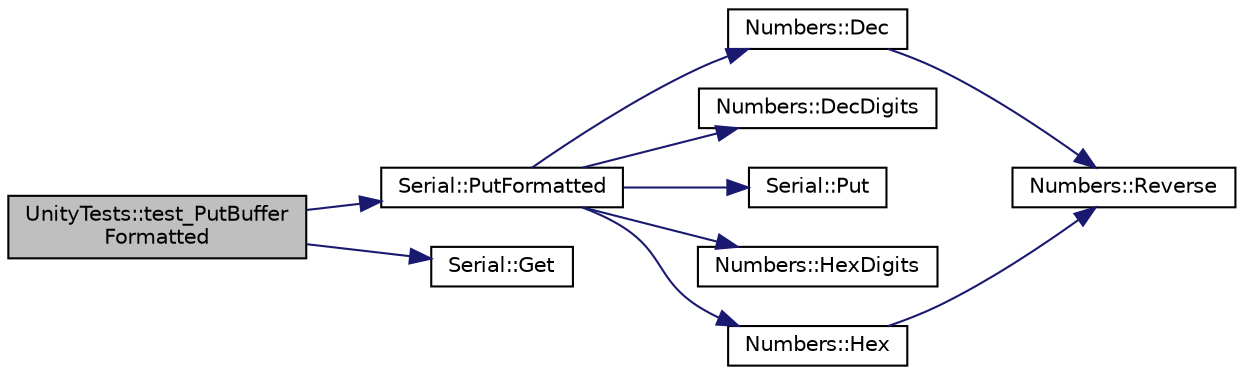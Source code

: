 digraph "UnityTests::test_PutBufferFormatted"
{
  edge [fontname="Helvetica",fontsize="10",labelfontname="Helvetica",labelfontsize="10"];
  node [fontname="Helvetica",fontsize="10",shape=record];
  rankdir="LR";
  Node1 [label="UnityTests::test_PutBuffer\lFormatted",height=0.2,width=0.4,color="black", fillcolor="grey75", style="filled" fontcolor="black"];
  Node1 -> Node2 [color="midnightblue",fontsize="10",style="solid",fontname="Helvetica"];
  Node2 [label="Serial::PutFormatted",height=0.2,width=0.4,color="black", fillcolor="white", style="filled",URL="$classSerial.html#aedaf7116af6bdf095f3d840fd6adb76a",tooltip="Transmit a string (printf function-alike)."];
  Node2 -> Node3 [color="midnightblue",fontsize="10",style="solid",fontname="Helvetica"];
  Node3 [label="Numbers::Dec",height=0.2,width=0.4,color="black", fillcolor="white", style="filled",URL="$classNumbers.html#ae09e5edb64c90cc8e96ffa0448480913",tooltip="Converts a decimal number to it&#39;s string representation."];
  Node3 -> Node4 [color="midnightblue",fontsize="10",style="solid",fontname="Helvetica"];
  Node4 [label="Numbers::Reverse",height=0.2,width=0.4,color="black", fillcolor="white", style="filled",URL="$classNumbers.html#aece35044b3a518cf718313c9b327cb79",tooltip="Reverse the order of a string&#39;s characters, in place."];
  Node2 -> Node5 [color="midnightblue",fontsize="10",style="solid",fontname="Helvetica"];
  Node5 [label="Numbers::DecDigits",height=0.2,width=0.4,color="black", fillcolor="white", style="filled",URL="$classNumbers.html#af6e77f5a7ecb28560811829bca7b96cd",tooltip="Calculate the number of digits in the decimal representation of a number."];
  Node2 -> Node6 [color="midnightblue",fontsize="10",style="solid",fontname="Helvetica"];
  Node6 [label="Serial::Put",height=0.2,width=0.4,color="black", fillcolor="white", style="filled",URL="$classSerial.html#a9cc9f1300669c411690390b0399db3e9",tooltip="Transmit a single character."];
  Node2 -> Node7 [color="midnightblue",fontsize="10",style="solid",fontname="Helvetica"];
  Node7 [label="Numbers::HexDigits",height=0.2,width=0.4,color="black", fillcolor="white", style="filled",URL="$classNumbers.html#a8d07dfd4d8a6e0235eff31e836ba6eb1",tooltip="Calculate the number of digits in the hexadecimal representation of a number."];
  Node2 -> Node8 [color="midnightblue",fontsize="10",style="solid",fontname="Helvetica"];
  Node8 [label="Numbers::Hex",height=0.2,width=0.4,color="black", fillcolor="white", style="filled",URL="$classNumbers.html#a52fabba8e32d14cb5cf261fd81c66bef",tooltip="Converts a hex number to it&#39;s string representation."];
  Node8 -> Node4 [color="midnightblue",fontsize="10",style="solid",fontname="Helvetica"];
  Node1 -> Node9 [color="midnightblue",fontsize="10",style="solid",fontname="Helvetica"];
  Node9 [label="Serial::Get",height=0.2,width=0.4,color="black", fillcolor="white", style="filled",URL="$classSerial.html#a9ff80fa40c5fd0d6528b1de41b85d6fd",tooltip="Receive a byte (wait) or timeout."];
}
